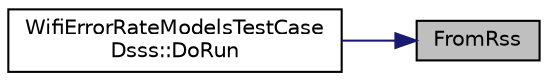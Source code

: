 digraph "FromRss"
{
 // LATEX_PDF_SIZE
  edge [fontname="Helvetica",fontsize="10",labelfontname="Helvetica",labelfontsize="10"];
  node [fontname="Helvetica",fontsize="10",shape=record];
  rankdir="RL";
  Node1 [label="FromRss",height=0.2,width=0.4,color="black", fillcolor="grey75", style="filled", fontcolor="black",tooltip=" "];
  Node1 -> Node2 [dir="back",color="midnightblue",fontsize="10",style="solid",fontname="Helvetica"];
  Node2 [label="WifiErrorRateModelsTestCase\lDsss::DoRun",height=0.2,width=0.4,color="black", fillcolor="white", style="filled",URL="$class_wifi_error_rate_models_test_case_dsss.html#a9d90cab0287b443edea29e5bcaf44e06",tooltip="Implementation to actually run this TestCase."];
}
